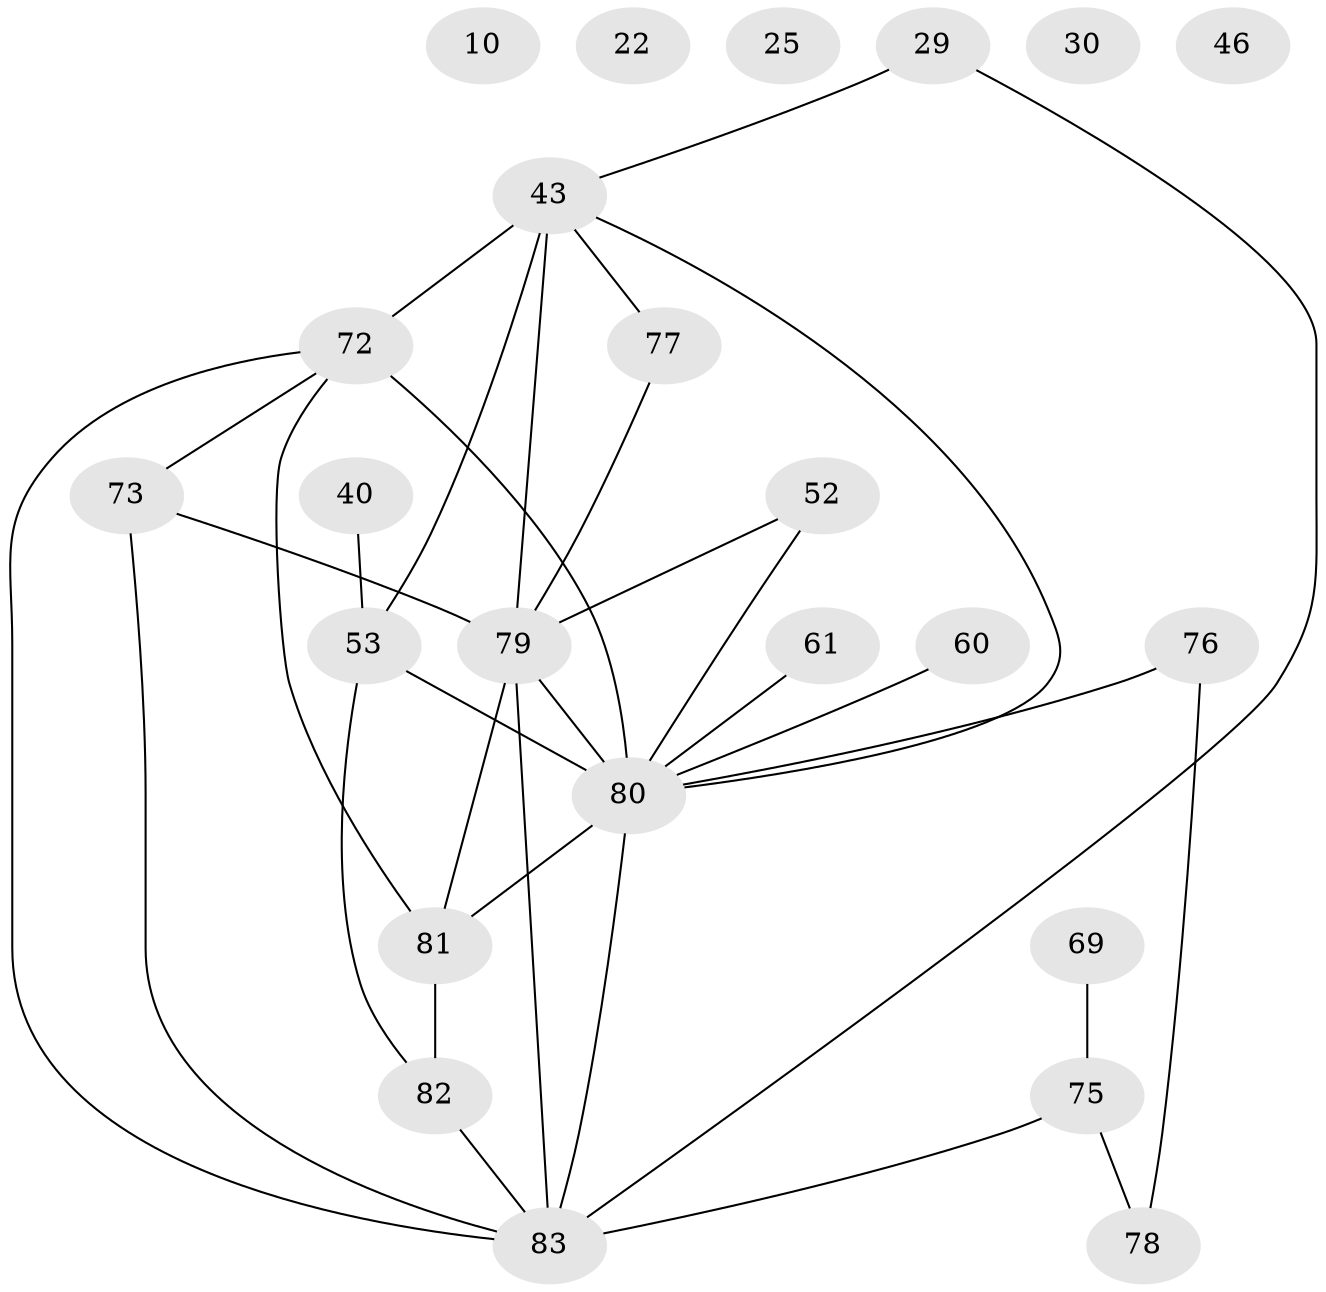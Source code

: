 // original degree distribution, {4: 0.21686746987951808, 5: 0.10843373493975904, 3: 0.25301204819277107, 2: 0.18072289156626506, 1: 0.12048192771084337, 0: 0.060240963855421686, 6: 0.04819277108433735, 8: 0.012048192771084338}
// Generated by graph-tools (version 1.1) at 2025/44/03/04/25 21:44:08]
// undirected, 24 vertices, 33 edges
graph export_dot {
graph [start="1"]
  node [color=gray90,style=filled];
  10;
  22;
  25;
  29;
  30;
  40;
  43 [super="+12+26"];
  46;
  52 [super="+5+47"];
  53 [super="+49"];
  60;
  61;
  69;
  72 [super="+33+16+50"];
  73 [super="+55"];
  75 [super="+31+35"];
  76 [super="+45"];
  77;
  78;
  79 [super="+20+74+63+71"];
  80 [super="+13+54+64+39+65+67"];
  81 [super="+15+1+27+68"];
  82 [super="+37"];
  83 [super="+70"];
  29 -- 43;
  29 -- 83;
  40 -- 53;
  43 -- 77 [weight=2];
  43 -- 79 [weight=4];
  43 -- 53 [weight=3];
  43 -- 72 [weight=3];
  43 -- 80;
  52 -- 79 [weight=2];
  52 -- 80 [weight=2];
  53 -- 80 [weight=4];
  53 -- 82;
  60 -- 80;
  61 -- 80;
  69 -- 75 [weight=2];
  72 -- 81 [weight=2];
  72 -- 80 [weight=9];
  72 -- 73;
  72 -- 83;
  73 -- 79 [weight=3];
  73 -- 83 [weight=2];
  75 -- 83 [weight=3];
  75 -- 78;
  76 -- 80 [weight=3];
  76 -- 78;
  77 -- 79;
  79 -- 80 [weight=3];
  79 -- 81 [weight=2];
  79 -- 83;
  80 -- 83;
  80 -- 81;
  81 -- 82;
  82 -- 83 [weight=2];
}
